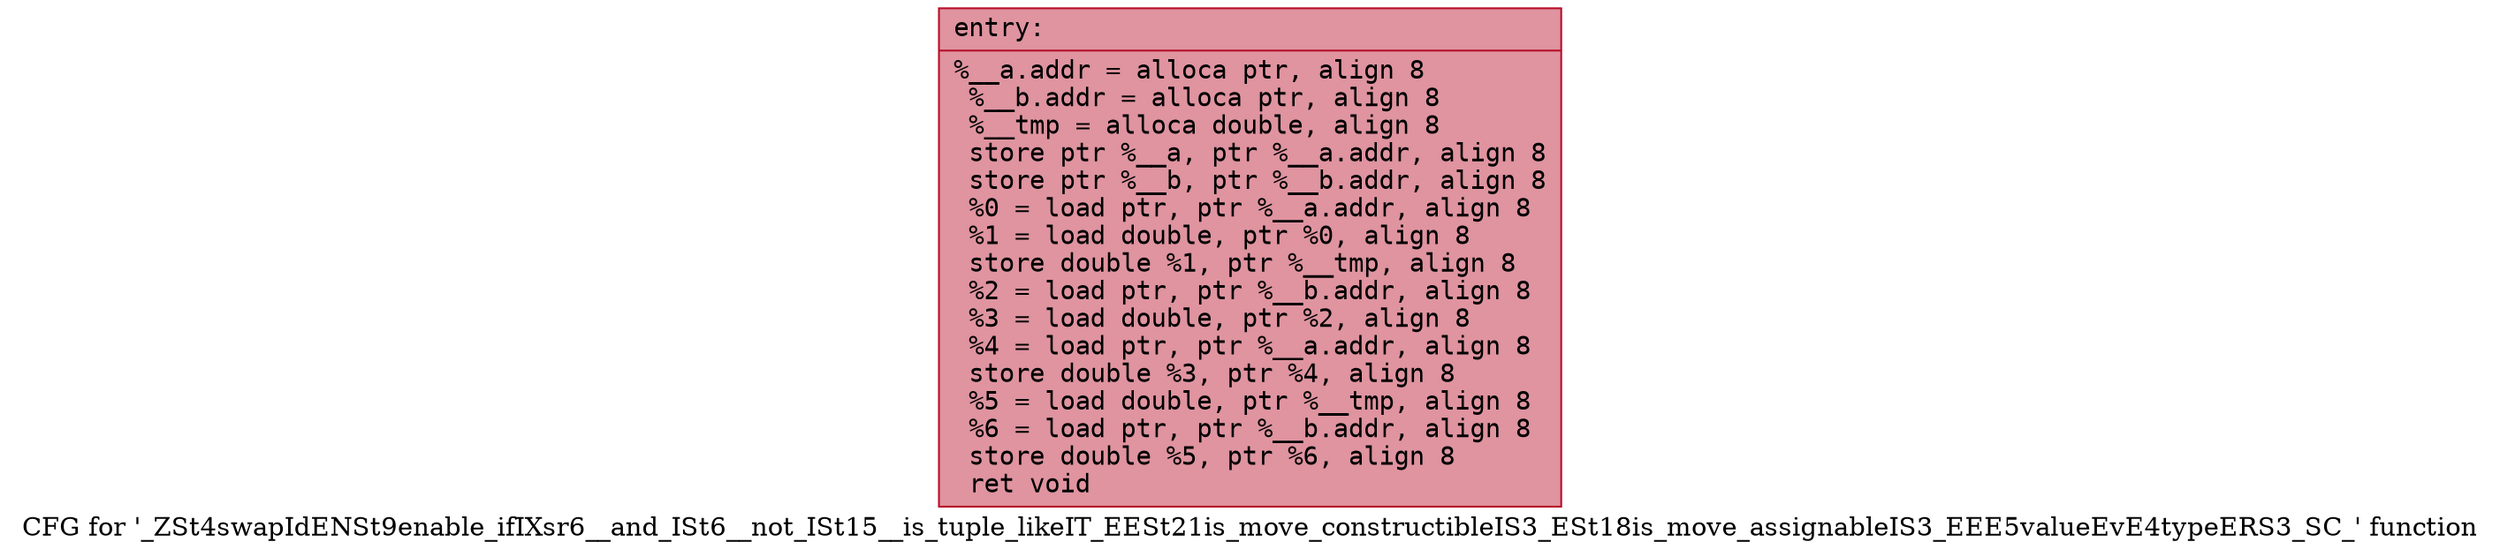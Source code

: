 digraph "CFG for '_ZSt4swapIdENSt9enable_ifIXsr6__and_ISt6__not_ISt15__is_tuple_likeIT_EESt21is_move_constructibleIS3_ESt18is_move_assignableIS3_EEE5valueEvE4typeERS3_SC_' function" {
	label="CFG for '_ZSt4swapIdENSt9enable_ifIXsr6__and_ISt6__not_ISt15__is_tuple_likeIT_EESt21is_move_constructibleIS3_ESt18is_move_assignableIS3_EEE5valueEvE4typeERS3_SC_' function";

	Node0x5600924507c0 [shape=record,color="#b70d28ff", style=filled, fillcolor="#b70d2870" fontname="Courier",label="{entry:\l|  %__a.addr = alloca ptr, align 8\l  %__b.addr = alloca ptr, align 8\l  %__tmp = alloca double, align 8\l  store ptr %__a, ptr %__a.addr, align 8\l  store ptr %__b, ptr %__b.addr, align 8\l  %0 = load ptr, ptr %__a.addr, align 8\l  %1 = load double, ptr %0, align 8\l  store double %1, ptr %__tmp, align 8\l  %2 = load ptr, ptr %__b.addr, align 8\l  %3 = load double, ptr %2, align 8\l  %4 = load ptr, ptr %__a.addr, align 8\l  store double %3, ptr %4, align 8\l  %5 = load double, ptr %__tmp, align 8\l  %6 = load ptr, ptr %__b.addr, align 8\l  store double %5, ptr %6, align 8\l  ret void\l}"];
}
